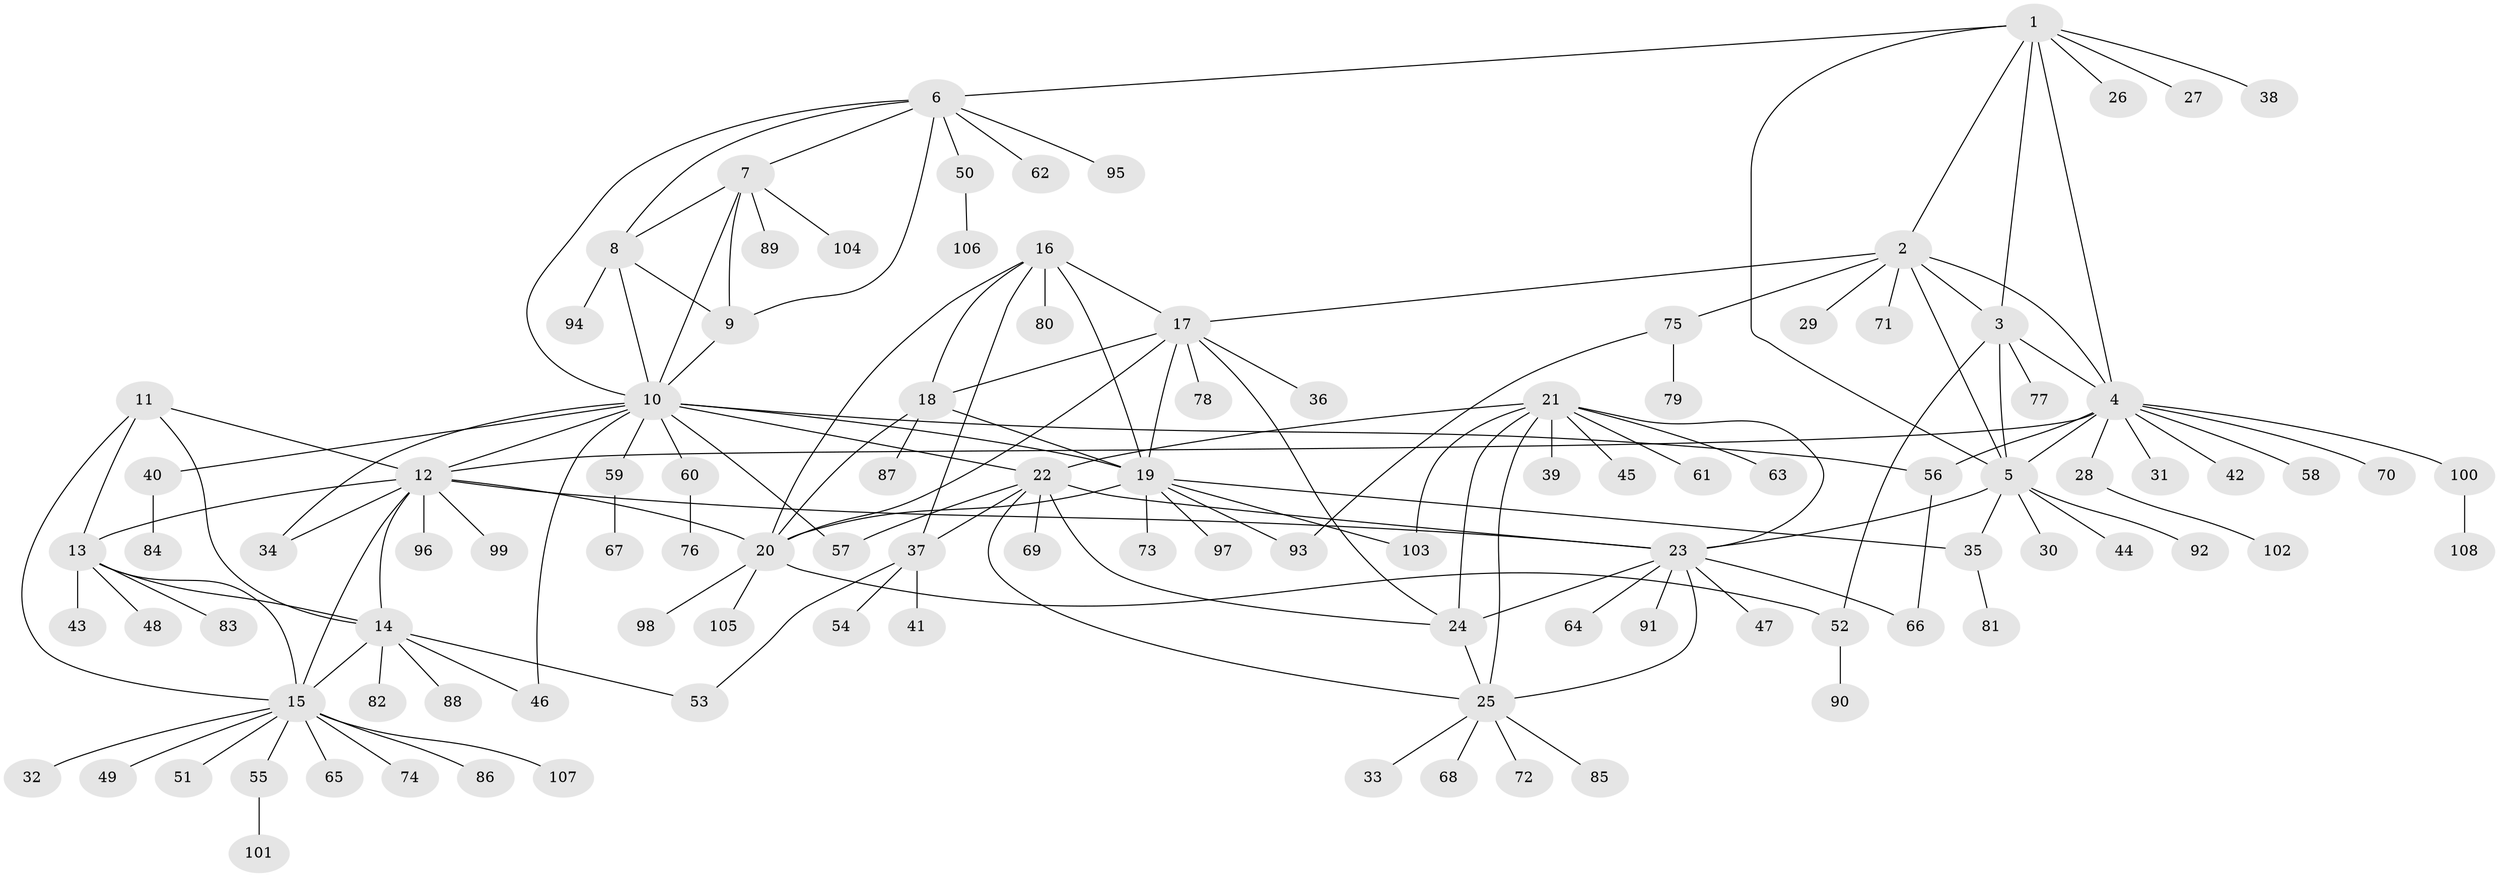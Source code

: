 // Generated by graph-tools (version 1.1) at 2025/56/03/09/25 04:56:07]
// undirected, 108 vertices, 154 edges
graph export_dot {
graph [start="1"]
  node [color=gray90,style=filled];
  1;
  2;
  3;
  4;
  5;
  6;
  7;
  8;
  9;
  10;
  11;
  12;
  13;
  14;
  15;
  16;
  17;
  18;
  19;
  20;
  21;
  22;
  23;
  24;
  25;
  26;
  27;
  28;
  29;
  30;
  31;
  32;
  33;
  34;
  35;
  36;
  37;
  38;
  39;
  40;
  41;
  42;
  43;
  44;
  45;
  46;
  47;
  48;
  49;
  50;
  51;
  52;
  53;
  54;
  55;
  56;
  57;
  58;
  59;
  60;
  61;
  62;
  63;
  64;
  65;
  66;
  67;
  68;
  69;
  70;
  71;
  72;
  73;
  74;
  75;
  76;
  77;
  78;
  79;
  80;
  81;
  82;
  83;
  84;
  85;
  86;
  87;
  88;
  89;
  90;
  91;
  92;
  93;
  94;
  95;
  96;
  97;
  98;
  99;
  100;
  101;
  102;
  103;
  104;
  105;
  106;
  107;
  108;
  1 -- 2;
  1 -- 3;
  1 -- 4;
  1 -- 5;
  1 -- 6;
  1 -- 26;
  1 -- 27;
  1 -- 38;
  2 -- 3;
  2 -- 4;
  2 -- 5;
  2 -- 17;
  2 -- 29;
  2 -- 71;
  2 -- 75;
  3 -- 4;
  3 -- 5;
  3 -- 52;
  3 -- 77;
  4 -- 5;
  4 -- 12;
  4 -- 28;
  4 -- 31;
  4 -- 42;
  4 -- 56;
  4 -- 58;
  4 -- 70;
  4 -- 100;
  5 -- 23;
  5 -- 30;
  5 -- 35;
  5 -- 44;
  5 -- 92;
  6 -- 7;
  6 -- 8;
  6 -- 9;
  6 -- 10;
  6 -- 50;
  6 -- 62;
  6 -- 95;
  7 -- 8;
  7 -- 9;
  7 -- 10;
  7 -- 89;
  7 -- 104;
  8 -- 9;
  8 -- 10;
  8 -- 94;
  9 -- 10;
  10 -- 12;
  10 -- 19;
  10 -- 22;
  10 -- 34;
  10 -- 40;
  10 -- 46;
  10 -- 56;
  10 -- 57;
  10 -- 59;
  10 -- 60;
  11 -- 12;
  11 -- 13;
  11 -- 14;
  11 -- 15;
  12 -- 13;
  12 -- 14;
  12 -- 15;
  12 -- 20;
  12 -- 23;
  12 -- 34;
  12 -- 96;
  12 -- 99;
  13 -- 14;
  13 -- 15;
  13 -- 43;
  13 -- 48;
  13 -- 83;
  14 -- 15;
  14 -- 46;
  14 -- 53;
  14 -- 82;
  14 -- 88;
  15 -- 32;
  15 -- 49;
  15 -- 51;
  15 -- 55;
  15 -- 65;
  15 -- 74;
  15 -- 86;
  15 -- 107;
  16 -- 17;
  16 -- 18;
  16 -- 19;
  16 -- 20;
  16 -- 37;
  16 -- 80;
  17 -- 18;
  17 -- 19;
  17 -- 20;
  17 -- 24;
  17 -- 36;
  17 -- 78;
  18 -- 19;
  18 -- 20;
  18 -- 87;
  19 -- 20;
  19 -- 35;
  19 -- 73;
  19 -- 93;
  19 -- 97;
  19 -- 103;
  20 -- 52;
  20 -- 98;
  20 -- 105;
  21 -- 22;
  21 -- 23;
  21 -- 24;
  21 -- 25;
  21 -- 39;
  21 -- 45;
  21 -- 61;
  21 -- 63;
  21 -- 103;
  22 -- 23;
  22 -- 24;
  22 -- 25;
  22 -- 37;
  22 -- 57;
  22 -- 69;
  23 -- 24;
  23 -- 25;
  23 -- 47;
  23 -- 64;
  23 -- 66;
  23 -- 91;
  24 -- 25;
  25 -- 33;
  25 -- 68;
  25 -- 72;
  25 -- 85;
  28 -- 102;
  35 -- 81;
  37 -- 41;
  37 -- 53;
  37 -- 54;
  40 -- 84;
  50 -- 106;
  52 -- 90;
  55 -- 101;
  56 -- 66;
  59 -- 67;
  60 -- 76;
  75 -- 79;
  75 -- 93;
  100 -- 108;
}
